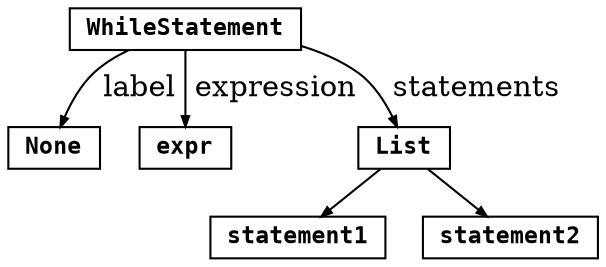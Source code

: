 digraph {
	graph [ dpi = 300, fontname=Arial ];
	ordering=out;
	ranksep=.3;
	node [shape=box, fixedsize=false, fontsize=11, fontname="Courier-Bold", width=.25, height=.25];
	edge [arrowsize=.5, color="black"]

	WhileStatement:
	None;
	expr;
	List;
	statement1;
	statement2;

	WhileStatement -> None [label=" label"]
	WhileStatement -> expr [label=" expression"]
	WhileStatement -> List [label=" statements"]
	List -> statement1
	List -> statement2
}